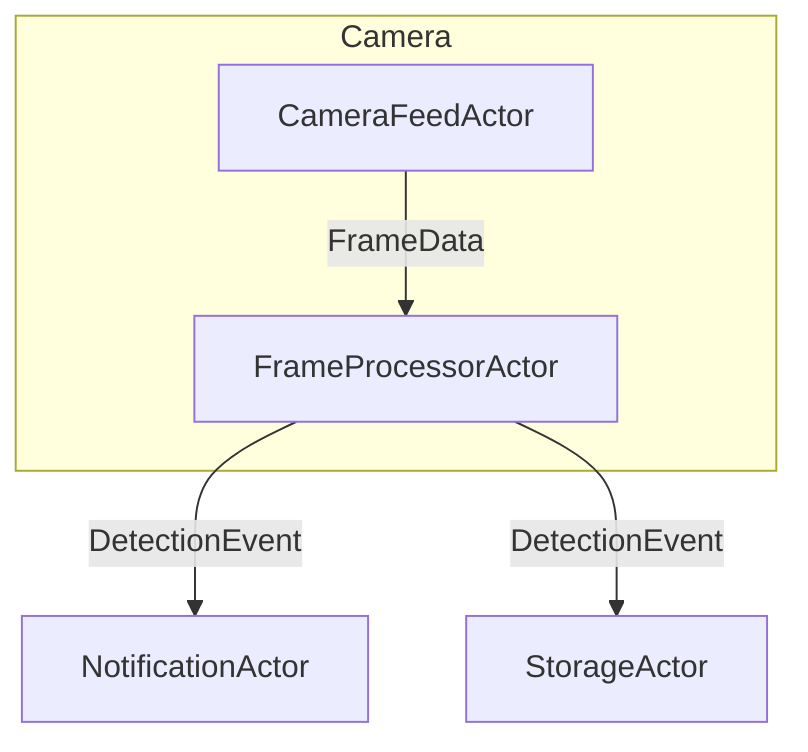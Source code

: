 flowchart TD
    subgraph Camera
        CameraFeed[CameraFeedActor]
        FrameProcessor[FrameProcessorActor]
    end

    Notification[NotificationActor]
    Storage[StorageActor]

    %% Relationships
    CameraFeed -- FrameData --> FrameProcessor
    FrameProcessor -- DetectionEvent --> Notification
    FrameProcessor -- DetectionEvent --> Storage